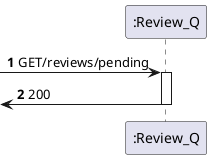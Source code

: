 @startuml
'https://plantuml.com/sequence-diagram

autonumber

autonumber

participant ":Review_Q" as rev

-> rev: GET/reviews/pending
activate rev
[<- rev: 200
deactivate rev

@enduml